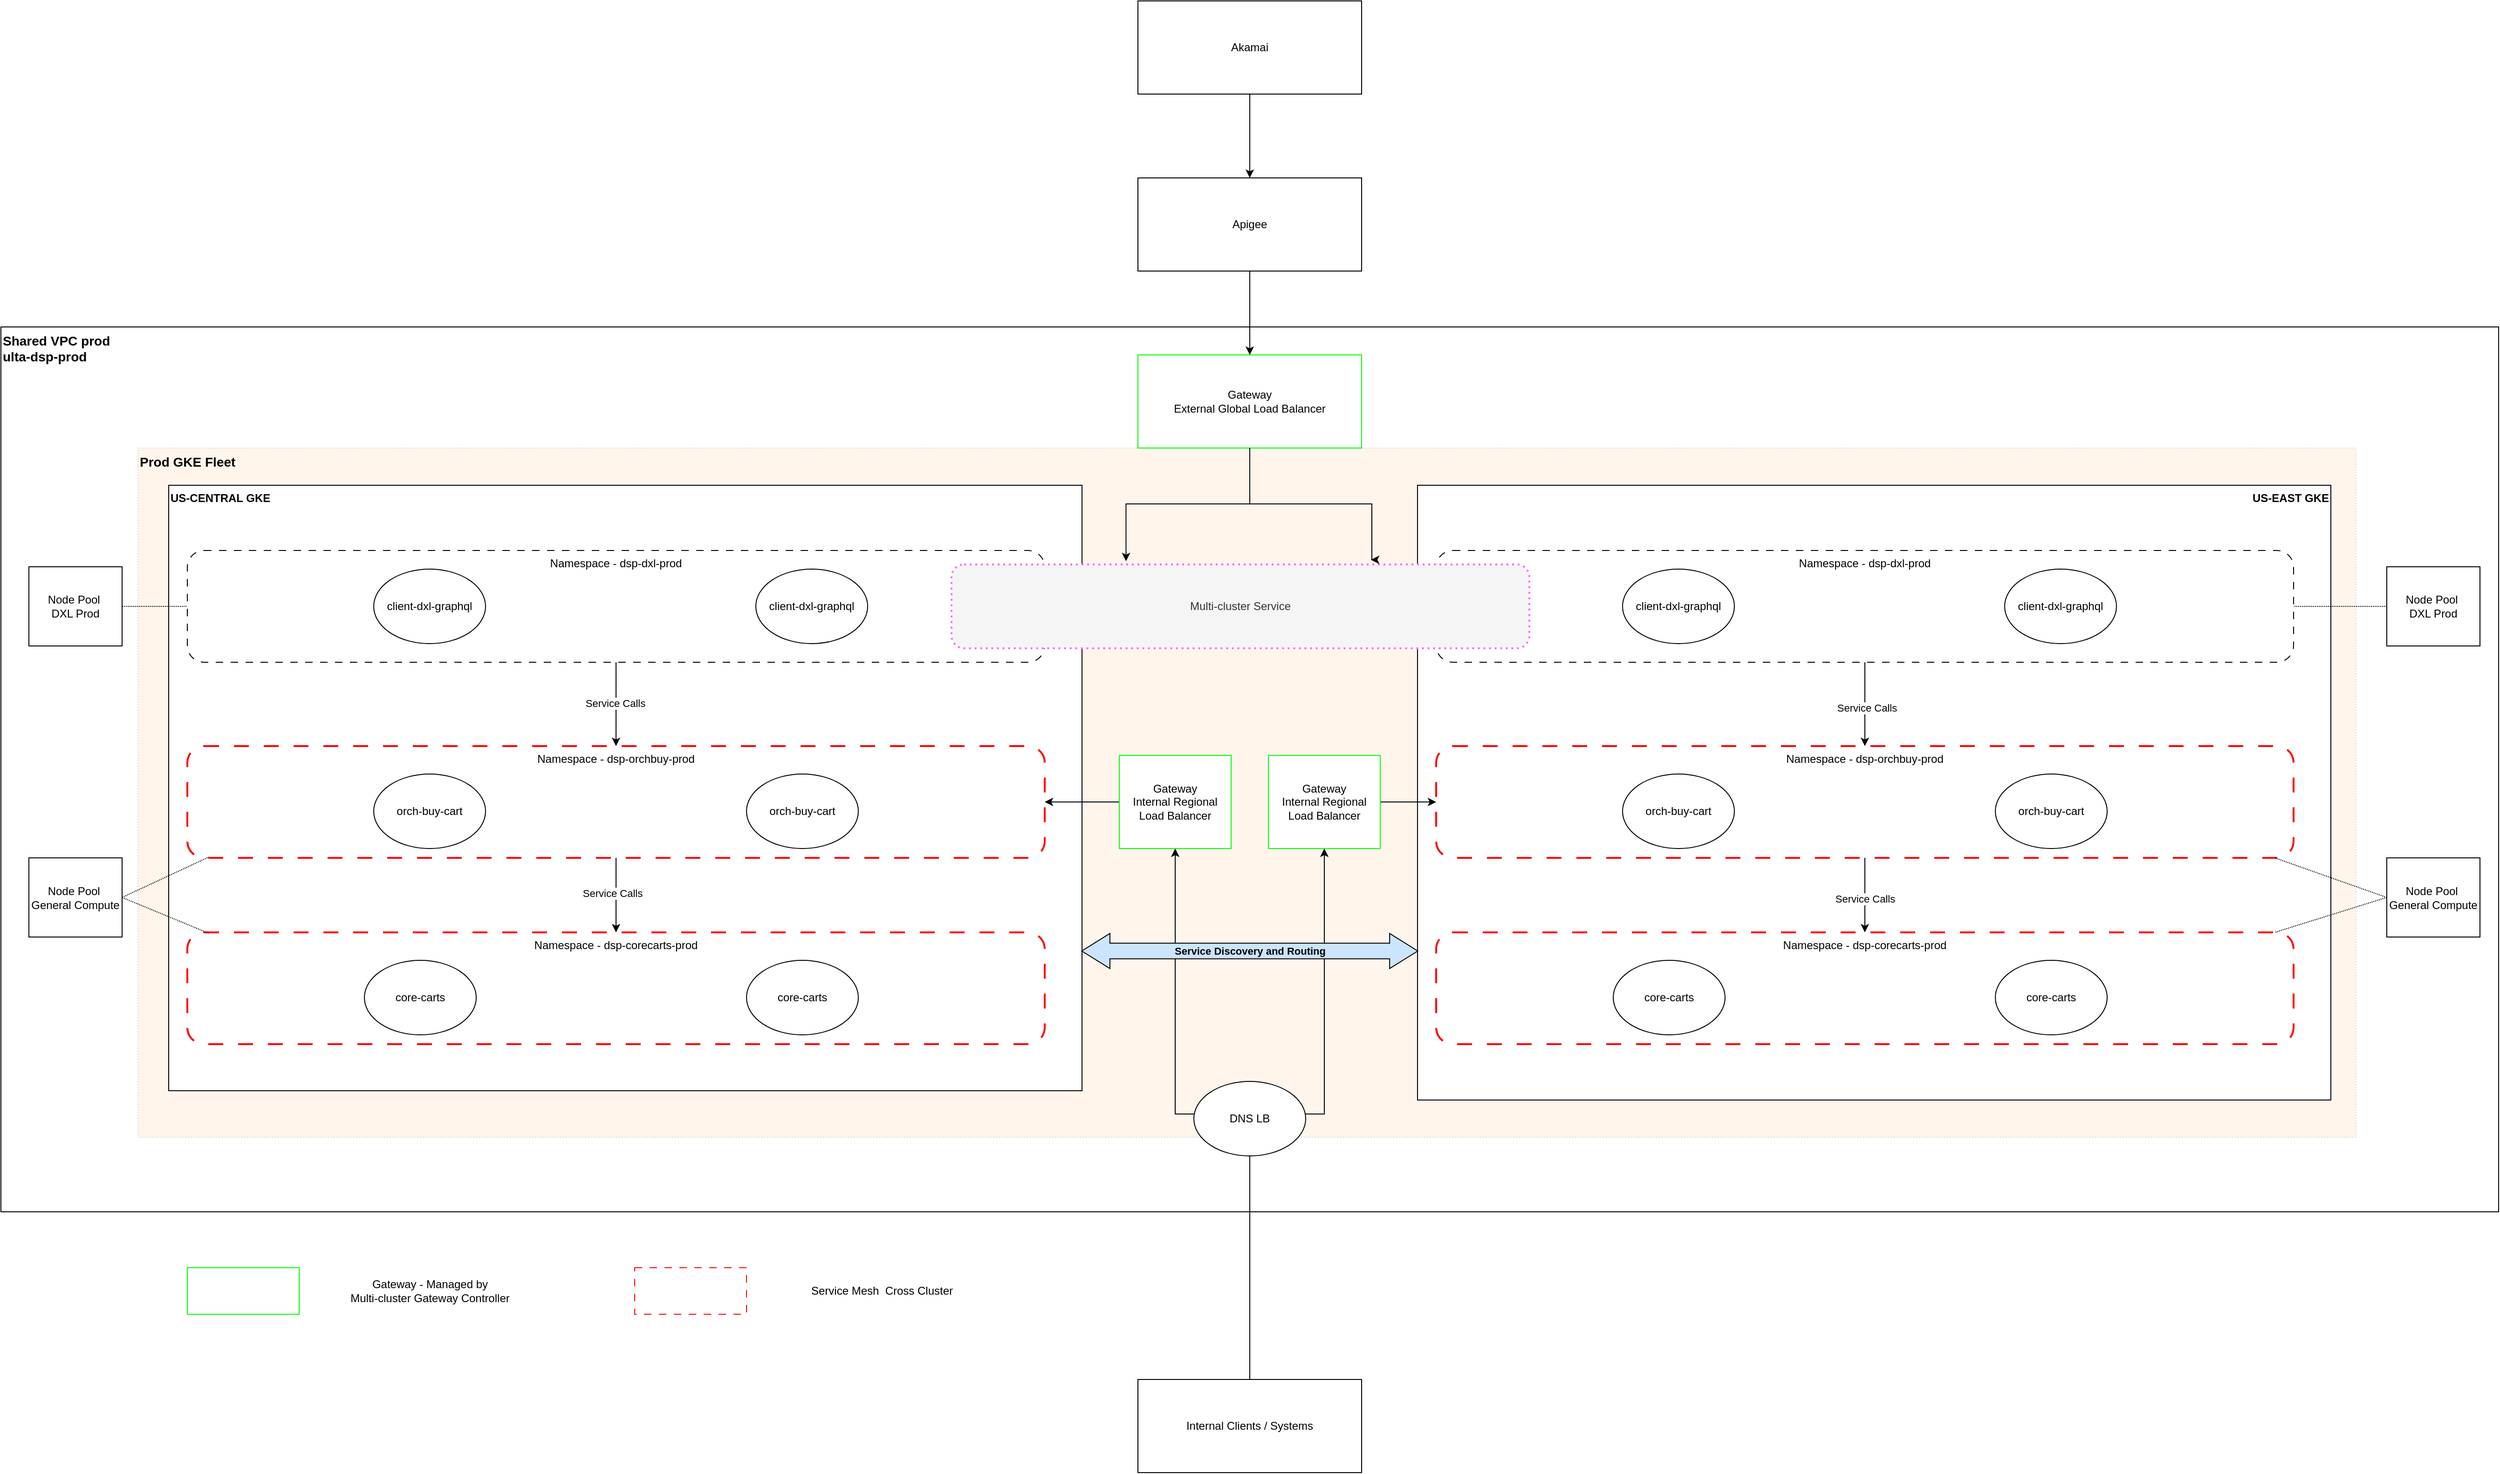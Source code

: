 <mxfile version="22.1.21" type="github">
  <diagram name="multi-region" id="RcKfoleNUnb_njqzdtlZ">
    <mxGraphModel dx="4042" dy="2692" grid="1" gridSize="10" guides="1" tooltips="1" connect="1" arrows="1" fold="1" page="1" pageScale="1" pageWidth="850" pageHeight="1100" math="0" shadow="0">
      <root>
        <mxCell id="0" />
        <mxCell id="1" parent="0" />
        <mxCell id="jCWdny8o6_WcaCbqRE-o-86" value="&lt;font style=&quot;font-size: 14px;&quot;&gt;&lt;b&gt;Shared VPC prod&lt;br&gt;ulta-dsp-prod&lt;/b&gt;&lt;/font&gt;" style="rounded=0;whiteSpace=wrap;html=1;align=left;verticalAlign=top;" vertex="1" parent="1">
          <mxGeometry x="-120" y="110" width="2680" height="950" as="geometry" />
        </mxCell>
        <mxCell id="jCWdny8o6_WcaCbqRE-o-87" value="&lt;span style=&quot;font-size: 14px;&quot;&gt;&lt;b&gt;Prod GKE Fleet&lt;/b&gt;&lt;/span&gt;" style="rounded=0;whiteSpace=wrap;html=1;align=left;verticalAlign=top;dashed=1;dashPattern=1 2;fillColor=#ffcc99;strokeColor=#36393d;opacity=20;" vertex="1" parent="1">
          <mxGeometry x="27" y="240" width="2380" height="740" as="geometry" />
        </mxCell>
        <mxCell id="jCWdny8o6_WcaCbqRE-o-1" value="&lt;b&gt;US-CENTRAL GKE&lt;/b&gt;" style="rounded=0;whiteSpace=wrap;html=1;verticalAlign=top;align=left;" vertex="1" parent="1">
          <mxGeometry x="60" y="280" width="980" height="650" as="geometry" />
        </mxCell>
        <mxCell id="jCWdny8o6_WcaCbqRE-o-74" style="edgeStyle=orthogonalEdgeStyle;rounded=0;orthogonalLoop=1;jettySize=auto;html=1;exitX=0.5;exitY=1;exitDx=0;exitDy=0;" edge="1" parent="1" source="jCWdny8o6_WcaCbqRE-o-18" target="jCWdny8o6_WcaCbqRE-o-25">
          <mxGeometry relative="1" as="geometry" />
        </mxCell>
        <mxCell id="jCWdny8o6_WcaCbqRE-o-75" value="Service Calls" style="edgeLabel;html=1;align=center;verticalAlign=middle;resizable=0;points=[];" vertex="1" connectable="0" parent="jCWdny8o6_WcaCbqRE-o-74">
          <mxGeometry x="-0.022" y="-1" relative="1" as="geometry">
            <mxPoint as="offset" />
          </mxGeometry>
        </mxCell>
        <mxCell id="jCWdny8o6_WcaCbqRE-o-18" value="Namespace - dsp-dxl-prod" style="rounded=1;whiteSpace=wrap;html=1;verticalAlign=top;dashed=1;dashPattern=8 8;" vertex="1" parent="1">
          <mxGeometry x="80" y="350" width="920" height="120" as="geometry" />
        </mxCell>
        <mxCell id="jCWdny8o6_WcaCbqRE-o-76" style="edgeStyle=orthogonalEdgeStyle;rounded=0;orthogonalLoop=1;jettySize=auto;html=1;exitX=0.5;exitY=1;exitDx=0;exitDy=0;entryX=0.5;entryY=0;entryDx=0;entryDy=0;" edge="1" parent="1" source="jCWdny8o6_WcaCbqRE-o-25" target="jCWdny8o6_WcaCbqRE-o-26">
          <mxGeometry relative="1" as="geometry" />
        </mxCell>
        <mxCell id="jCWdny8o6_WcaCbqRE-o-77" value="Service Calls" style="edgeLabel;html=1;align=center;verticalAlign=middle;resizable=0;points=[];" vertex="1" connectable="0" parent="jCWdny8o6_WcaCbqRE-o-76">
          <mxGeometry x="-0.05" y="-4" relative="1" as="geometry">
            <mxPoint as="offset" />
          </mxGeometry>
        </mxCell>
        <mxCell id="jCWdny8o6_WcaCbqRE-o-25" value="Namespace - dsp-orchbuy-prod" style="rounded=1;whiteSpace=wrap;html=1;verticalAlign=top;dashed=1;dashPattern=8 8;strokeColor=#FF0000;strokeWidth=2;" vertex="1" parent="1">
          <mxGeometry x="80" y="560" width="920" height="120" as="geometry" />
        </mxCell>
        <mxCell id="jCWdny8o6_WcaCbqRE-o-26" value="Namespace - dsp-corecarts-prod" style="rounded=1;whiteSpace=wrap;html=1;verticalAlign=top;dashed=1;dashPattern=8 8;strokeColor=#FF0000;strokeWidth=2;" vertex="1" parent="1">
          <mxGeometry x="80" y="760" width="920" height="120" as="geometry" />
        </mxCell>
        <mxCell id="jCWdny8o6_WcaCbqRE-o-31" value="client-dxl-graphql" style="ellipse;whiteSpace=wrap;html=1;" vertex="1" parent="1">
          <mxGeometry x="280" y="370" width="120" height="80" as="geometry" />
        </mxCell>
        <mxCell id="jCWdny8o6_WcaCbqRE-o-32" value="client-dxl-graphql" style="ellipse;whiteSpace=wrap;html=1;" vertex="1" parent="1">
          <mxGeometry x="690" y="370" width="120" height="80" as="geometry" />
        </mxCell>
        <mxCell id="jCWdny8o6_WcaCbqRE-o-33" value="orch-buy-cart" style="ellipse;whiteSpace=wrap;html=1;" vertex="1" parent="1">
          <mxGeometry x="280" y="590" width="120" height="80" as="geometry" />
        </mxCell>
        <mxCell id="jCWdny8o6_WcaCbqRE-o-34" value="orch-buy-cart" style="ellipse;whiteSpace=wrap;html=1;" vertex="1" parent="1">
          <mxGeometry x="680" y="590" width="120" height="80" as="geometry" />
        </mxCell>
        <mxCell id="jCWdny8o6_WcaCbqRE-o-35" value="core-carts" style="ellipse;whiteSpace=wrap;html=1;" vertex="1" parent="1">
          <mxGeometry x="270" y="790" width="120" height="80" as="geometry" />
        </mxCell>
        <mxCell id="jCWdny8o6_WcaCbqRE-o-36" value="core-carts" style="ellipse;whiteSpace=wrap;html=1;" vertex="1" parent="1">
          <mxGeometry x="680" y="790" width="120" height="80" as="geometry" />
        </mxCell>
        <mxCell id="jCWdny8o6_WcaCbqRE-o-37" value="&lt;b&gt;US-EAST GKE&lt;/b&gt;" style="rounded=0;whiteSpace=wrap;html=1;verticalAlign=top;align=right;" vertex="1" parent="1">
          <mxGeometry x="1400" y="280" width="980" height="660" as="geometry" />
        </mxCell>
        <mxCell id="jCWdny8o6_WcaCbqRE-o-78" style="edgeStyle=orthogonalEdgeStyle;rounded=0;orthogonalLoop=1;jettySize=auto;html=1;" edge="1" parent="1" source="jCWdny8o6_WcaCbqRE-o-38" target="jCWdny8o6_WcaCbqRE-o-39">
          <mxGeometry relative="1" as="geometry" />
        </mxCell>
        <mxCell id="jCWdny8o6_WcaCbqRE-o-79" value="Service Calls" style="edgeLabel;html=1;align=center;verticalAlign=middle;resizable=0;points=[];" vertex="1" connectable="0" parent="jCWdny8o6_WcaCbqRE-o-78">
          <mxGeometry x="0.089" y="2" relative="1" as="geometry">
            <mxPoint as="offset" />
          </mxGeometry>
        </mxCell>
        <mxCell id="jCWdny8o6_WcaCbqRE-o-38" value="Namespace - dsp-dxl-prod" style="rounded=1;whiteSpace=wrap;html=1;verticalAlign=top;dashed=1;dashPattern=8 8;" vertex="1" parent="1">
          <mxGeometry x="1420" y="350" width="920" height="120" as="geometry" />
        </mxCell>
        <mxCell id="jCWdny8o6_WcaCbqRE-o-80" style="edgeStyle=orthogonalEdgeStyle;rounded=0;orthogonalLoop=1;jettySize=auto;html=1;exitX=0.5;exitY=1;exitDx=0;exitDy=0;entryX=0.5;entryY=0;entryDx=0;entryDy=0;" edge="1" parent="1" source="jCWdny8o6_WcaCbqRE-o-39" target="jCWdny8o6_WcaCbqRE-o-40">
          <mxGeometry relative="1" as="geometry" />
        </mxCell>
        <mxCell id="jCWdny8o6_WcaCbqRE-o-81" value="Service Calls" style="edgeLabel;html=1;align=center;verticalAlign=middle;resizable=0;points=[];" vertex="1" connectable="0" parent="jCWdny8o6_WcaCbqRE-o-80">
          <mxGeometry x="0.1" relative="1" as="geometry">
            <mxPoint as="offset" />
          </mxGeometry>
        </mxCell>
        <mxCell id="jCWdny8o6_WcaCbqRE-o-39" value="Namespace - dsp-orchbuy-prod" style="rounded=1;whiteSpace=wrap;html=1;verticalAlign=top;dashed=1;dashPattern=8 8;strokeColor=#FF0000;strokeWidth=2;" vertex="1" parent="1">
          <mxGeometry x="1420" y="560" width="920" height="120" as="geometry" />
        </mxCell>
        <mxCell id="jCWdny8o6_WcaCbqRE-o-40" value="Namespace - dsp-corecarts-prod" style="rounded=1;whiteSpace=wrap;html=1;verticalAlign=top;dashed=1;dashPattern=8 8;strokeColor=#FF0000;strokeWidth=2;" vertex="1" parent="1">
          <mxGeometry x="1420" y="760" width="920" height="120" as="geometry" />
        </mxCell>
        <mxCell id="jCWdny8o6_WcaCbqRE-o-41" value="client-dxl-graphql" style="ellipse;whiteSpace=wrap;html=1;" vertex="1" parent="1">
          <mxGeometry x="1620" y="370" width="120" height="80" as="geometry" />
        </mxCell>
        <mxCell id="jCWdny8o6_WcaCbqRE-o-42" value="client-dxl-graphql" style="ellipse;whiteSpace=wrap;html=1;" vertex="1" parent="1">
          <mxGeometry x="2030" y="370" width="120" height="80" as="geometry" />
        </mxCell>
        <mxCell id="jCWdny8o6_WcaCbqRE-o-43" value="orch-buy-cart" style="ellipse;whiteSpace=wrap;html=1;" vertex="1" parent="1">
          <mxGeometry x="1620" y="590" width="120" height="80" as="geometry" />
        </mxCell>
        <mxCell id="jCWdny8o6_WcaCbqRE-o-44" value="orch-buy-cart" style="ellipse;whiteSpace=wrap;html=1;" vertex="1" parent="1">
          <mxGeometry x="2020" y="590" width="120" height="80" as="geometry" />
        </mxCell>
        <mxCell id="jCWdny8o6_WcaCbqRE-o-45" value="core-carts" style="ellipse;whiteSpace=wrap;html=1;" vertex="1" parent="1">
          <mxGeometry x="1610" y="790" width="120" height="80" as="geometry" />
        </mxCell>
        <mxCell id="jCWdny8o6_WcaCbqRE-o-46" value="core-carts" style="ellipse;whiteSpace=wrap;html=1;" vertex="1" parent="1">
          <mxGeometry x="2020" y="790" width="120" height="80" as="geometry" />
        </mxCell>
        <mxCell id="jCWdny8o6_WcaCbqRE-o-47" value="Gateway&lt;br&gt;External Global Load Balancer" style="rounded=0;whiteSpace=wrap;html=1;strokeColor=#00FF00;" vertex="1" parent="1">
          <mxGeometry x="1100" y="140" width="240" height="100" as="geometry" />
        </mxCell>
        <mxCell id="jCWdny8o6_WcaCbqRE-o-52" style="edgeStyle=orthogonalEdgeStyle;rounded=0;orthogonalLoop=1;jettySize=auto;html=1;exitX=0;exitY=0.5;exitDx=0;exitDy=0;entryX=1;entryY=0.5;entryDx=0;entryDy=0;" edge="1" parent="1" source="jCWdny8o6_WcaCbqRE-o-48" target="jCWdny8o6_WcaCbqRE-o-25">
          <mxGeometry relative="1" as="geometry" />
        </mxCell>
        <mxCell id="jCWdny8o6_WcaCbqRE-o-48" value="Gateway&lt;br&gt;Internal Regional Load Balancer" style="rounded=0;whiteSpace=wrap;html=1;strokeColor=#00FF00;" vertex="1" parent="1">
          <mxGeometry x="1080" y="570" width="120" height="100" as="geometry" />
        </mxCell>
        <mxCell id="jCWdny8o6_WcaCbqRE-o-53" style="edgeStyle=orthogonalEdgeStyle;rounded=0;orthogonalLoop=1;jettySize=auto;html=1;exitX=1;exitY=0.5;exitDx=0;exitDy=0;" edge="1" parent="1" source="jCWdny8o6_WcaCbqRE-o-49" target="jCWdny8o6_WcaCbqRE-o-39">
          <mxGeometry relative="1" as="geometry" />
        </mxCell>
        <mxCell id="jCWdny8o6_WcaCbqRE-o-49" value="Gateway&lt;br&gt;Internal Regional Load Balancer" style="rounded=0;whiteSpace=wrap;html=1;strokeColor=#00FF00;" vertex="1" parent="1">
          <mxGeometry x="1240" y="570" width="120" height="100" as="geometry" />
        </mxCell>
        <mxCell id="jCWdny8o6_WcaCbqRE-o-62" style="edgeStyle=orthogonalEdgeStyle;rounded=0;orthogonalLoop=1;jettySize=auto;html=1;exitX=0.5;exitY=1;exitDx=0;exitDy=0;entryX=0.5;entryY=0;entryDx=0;entryDy=0;" edge="1" parent="1" source="jCWdny8o6_WcaCbqRE-o-61" target="jCWdny8o6_WcaCbqRE-o-47">
          <mxGeometry relative="1" as="geometry" />
        </mxCell>
        <mxCell id="jCWdny8o6_WcaCbqRE-o-61" value="Apigee" style="rounded=0;whiteSpace=wrap;html=1;" vertex="1" parent="1">
          <mxGeometry x="1100" y="-50" width="240" height="100" as="geometry" />
        </mxCell>
        <mxCell id="jCWdny8o6_WcaCbqRE-o-64" style="edgeStyle=orthogonalEdgeStyle;rounded=0;orthogonalLoop=1;jettySize=auto;html=1;exitX=0.5;exitY=1;exitDx=0;exitDy=0;entryX=0.5;entryY=0;entryDx=0;entryDy=0;" edge="1" parent="1" source="jCWdny8o6_WcaCbqRE-o-63" target="jCWdny8o6_WcaCbqRE-o-61">
          <mxGeometry relative="1" as="geometry" />
        </mxCell>
        <mxCell id="jCWdny8o6_WcaCbqRE-o-63" value="Akamai" style="rounded=0;whiteSpace=wrap;html=1;" vertex="1" parent="1">
          <mxGeometry x="1100" y="-240" width="240" height="100" as="geometry" />
        </mxCell>
        <mxCell id="jCWdny8o6_WcaCbqRE-o-68" value="Multi-cluster Service" style="rounded=1;whiteSpace=wrap;html=1;fillColor=#f5f5f5;strokeColor=#FF66FF;dashed=1;dashPattern=1 2;fontColor=#333333;strokeWidth=2;" vertex="1" parent="1">
          <mxGeometry x="900" y="365" width="620" height="90" as="geometry" />
        </mxCell>
        <mxCell id="jCWdny8o6_WcaCbqRE-o-69" style="edgeStyle=orthogonalEdgeStyle;rounded=0;orthogonalLoop=1;jettySize=auto;html=1;exitX=0.5;exitY=1;exitDx=0;exitDy=0;entryX=0.302;entryY=-0.039;entryDx=0;entryDy=0;entryPerimeter=0;" edge="1" parent="1" source="jCWdny8o6_WcaCbqRE-o-47" target="jCWdny8o6_WcaCbqRE-o-68">
          <mxGeometry relative="1" as="geometry">
            <Array as="points">
              <mxPoint x="1220" y="300" />
              <mxPoint x="1087" y="300" />
            </Array>
          </mxGeometry>
        </mxCell>
        <mxCell id="jCWdny8o6_WcaCbqRE-o-70" style="edgeStyle=orthogonalEdgeStyle;rounded=0;orthogonalLoop=1;jettySize=auto;html=1;exitX=0.5;exitY=1;exitDx=0;exitDy=0;" edge="1" parent="1" source="jCWdny8o6_WcaCbqRE-o-47">
          <mxGeometry relative="1" as="geometry">
            <mxPoint x="1350" y="360" as="targetPoint" />
            <Array as="points">
              <mxPoint x="1220" y="300" />
              <mxPoint x="1351" y="300" />
            </Array>
          </mxGeometry>
        </mxCell>
        <mxCell id="jCWdny8o6_WcaCbqRE-o-71" value="" style="rounded=0;whiteSpace=wrap;html=1;strokeColor=#00FF00;" vertex="1" parent="1">
          <mxGeometry x="80" y="1120" width="120" height="50" as="geometry" />
        </mxCell>
        <mxCell id="jCWdny8o6_WcaCbqRE-o-72" value="Gateway - Managed by &lt;br&gt;Multi-cluster Gateway Controller" style="text;html=1;align=center;verticalAlign=middle;resizable=0;points=[];autosize=1;strokeColor=none;fillColor=none;" vertex="1" parent="1">
          <mxGeometry x="245" y="1125" width="190" height="40" as="geometry" />
        </mxCell>
        <mxCell id="jCWdny8o6_WcaCbqRE-o-83" style="edgeStyle=orthogonalEdgeStyle;rounded=0;orthogonalLoop=1;jettySize=auto;html=1;exitX=0.5;exitY=0;exitDx=0;exitDy=0;entryX=0.5;entryY=1;entryDx=0;entryDy=0;" edge="1" parent="1" source="jCWdny8o6_WcaCbqRE-o-82" target="jCWdny8o6_WcaCbqRE-o-48">
          <mxGeometry relative="1" as="geometry" />
        </mxCell>
        <mxCell id="jCWdny8o6_WcaCbqRE-o-84" style="edgeStyle=orthogonalEdgeStyle;rounded=0;orthogonalLoop=1;jettySize=auto;html=1;exitX=0.5;exitY=0;exitDx=0;exitDy=0;entryX=0.5;entryY=1;entryDx=0;entryDy=0;" edge="1" parent="1" source="jCWdny8o6_WcaCbqRE-o-82" target="jCWdny8o6_WcaCbqRE-o-49">
          <mxGeometry relative="1" as="geometry" />
        </mxCell>
        <mxCell id="jCWdny8o6_WcaCbqRE-o-82" value="Internal Clients / Systems" style="rounded=0;whiteSpace=wrap;html=1;" vertex="1" parent="1">
          <mxGeometry x="1100" y="1240" width="240" height="100" as="geometry" />
        </mxCell>
        <mxCell id="jCWdny8o6_WcaCbqRE-o-85" value="DNS LB" style="ellipse;whiteSpace=wrap;html=1;" vertex="1" parent="1">
          <mxGeometry x="1160" y="920" width="120" height="80" as="geometry" />
        </mxCell>
        <mxCell id="jCWdny8o6_WcaCbqRE-o-88" value="" style="rounded=0;whiteSpace=wrap;html=1;strokeColor=#FF0000;dashed=1;dashPattern=8 8;" vertex="1" parent="1">
          <mxGeometry x="560" y="1120" width="120" height="50" as="geometry" />
        </mxCell>
        <mxCell id="jCWdny8o6_WcaCbqRE-o-89" value="Service Mesh&amp;nbsp; Cross Cluster" style="text;html=1;align=center;verticalAlign=middle;resizable=0;points=[];autosize=1;strokeColor=none;fillColor=none;" vertex="1" parent="1">
          <mxGeometry x="735" y="1130" width="180" height="30" as="geometry" />
        </mxCell>
        <mxCell id="jCWdny8o6_WcaCbqRE-o-94" value="" style="shape=flexArrow;endArrow=classic;startArrow=classic;html=1;rounded=0;exitX=1.001;exitY=0.795;exitDx=0;exitDy=0;exitPerimeter=0;width=16.667;endSize=9.73;startSize=9.73;fillColor=#cce5ff;strokeColor=default;labelBackgroundColor=none;" edge="1" parent="1">
          <mxGeometry width="100" height="100" relative="1" as="geometry">
            <mxPoint x="1039.24" y="780" as="sourcePoint" />
            <mxPoint x="1400.77" y="780" as="targetPoint" />
          </mxGeometry>
        </mxCell>
        <mxCell id="jCWdny8o6_WcaCbqRE-o-100" value="Service Discovery and Routing" style="edgeLabel;html=1;align=center;verticalAlign=middle;resizable=0;points=[];labelBackgroundColor=none;fontStyle=1" vertex="1" connectable="0" parent="jCWdny8o6_WcaCbqRE-o-94">
          <mxGeometry x="0.074" y="-6" relative="1" as="geometry">
            <mxPoint x="-13" y="-6" as="offset" />
          </mxGeometry>
        </mxCell>
        <mxCell id="jCWdny8o6_WcaCbqRE-o-106" style="edgeStyle=orthogonalEdgeStyle;rounded=0;orthogonalLoop=1;jettySize=auto;html=1;exitX=1;exitY=0.5;exitDx=0;exitDy=0;entryX=0;entryY=0.5;entryDx=0;entryDy=0;dashed=1;dashPattern=1 1;endArrow=none;endFill=0;" edge="1" parent="1" source="jCWdny8o6_WcaCbqRE-o-102" target="jCWdny8o6_WcaCbqRE-o-18">
          <mxGeometry relative="1" as="geometry" />
        </mxCell>
        <mxCell id="jCWdny8o6_WcaCbqRE-o-102" value="Node Pool&amp;nbsp; &lt;br&gt;DXL Prod" style="rounded=0;whiteSpace=wrap;html=1;" vertex="1" parent="1">
          <mxGeometry x="-90" y="367.5" width="100" height="85" as="geometry" />
        </mxCell>
        <mxCell id="jCWdny8o6_WcaCbqRE-o-103" value="Node Pool&amp;nbsp; &lt;br&gt;General Compute" style="rounded=0;whiteSpace=wrap;html=1;" vertex="1" parent="1">
          <mxGeometry x="-90" y="680" width="100" height="85" as="geometry" />
        </mxCell>
        <mxCell id="jCWdny8o6_WcaCbqRE-o-104" style="rounded=0;orthogonalLoop=1;jettySize=auto;html=1;exitX=1;exitY=0.5;exitDx=0;exitDy=0;entryX=0.025;entryY=0.993;entryDx=0;entryDy=0;entryPerimeter=0;endArrow=none;endFill=0;dashed=1;dashPattern=1 1;" edge="1" parent="1" source="jCWdny8o6_WcaCbqRE-o-103" target="jCWdny8o6_WcaCbqRE-o-25">
          <mxGeometry relative="1" as="geometry" />
        </mxCell>
        <mxCell id="jCWdny8o6_WcaCbqRE-o-105" style="rounded=0;orthogonalLoop=1;jettySize=auto;html=1;exitX=1;exitY=0.5;exitDx=0;exitDy=0;entryX=0.025;entryY=0.008;entryDx=0;entryDy=0;entryPerimeter=0;endArrow=none;endFill=0;dashed=1;dashPattern=1 1;" edge="1" parent="1" source="jCWdny8o6_WcaCbqRE-o-103" target="jCWdny8o6_WcaCbqRE-o-26">
          <mxGeometry relative="1" as="geometry" />
        </mxCell>
        <mxCell id="jCWdny8o6_WcaCbqRE-o-111" style="edgeStyle=orthogonalEdgeStyle;rounded=0;orthogonalLoop=1;jettySize=auto;html=1;exitX=0;exitY=0.5;exitDx=0;exitDy=0;endArrow=none;endFill=0;dashed=1;dashPattern=1 1;" edge="1" parent="1" source="jCWdny8o6_WcaCbqRE-o-107" target="jCWdny8o6_WcaCbqRE-o-38">
          <mxGeometry relative="1" as="geometry" />
        </mxCell>
        <mxCell id="jCWdny8o6_WcaCbqRE-o-107" value="Node Pool&amp;nbsp; &lt;br&gt;DXL Prod" style="rounded=0;whiteSpace=wrap;html=1;" vertex="1" parent="1">
          <mxGeometry x="2440" y="367.5" width="100" height="85" as="geometry" />
        </mxCell>
        <mxCell id="jCWdny8o6_WcaCbqRE-o-108" value="Node Pool&amp;nbsp; &lt;br&gt;General Compute" style="rounded=0;whiteSpace=wrap;html=1;" vertex="1" parent="1">
          <mxGeometry x="2440" y="680" width="100" height="85" as="geometry" />
        </mxCell>
        <mxCell id="jCWdny8o6_WcaCbqRE-o-109" style="rounded=0;orthogonalLoop=1;jettySize=auto;html=1;exitX=0;exitY=0.5;exitDx=0;exitDy=0;entryX=0.978;entryY=1;entryDx=0;entryDy=0;entryPerimeter=0;dashed=1;dashPattern=1 1;endArrow=none;endFill=0;" edge="1" parent="1" source="jCWdny8o6_WcaCbqRE-o-108" target="jCWdny8o6_WcaCbqRE-o-39">
          <mxGeometry relative="1" as="geometry" />
        </mxCell>
        <mxCell id="jCWdny8o6_WcaCbqRE-o-110" style="rounded=0;orthogonalLoop=1;jettySize=auto;html=1;exitX=0;exitY=0.5;exitDx=0;exitDy=0;entryX=0.978;entryY=0;entryDx=0;entryDy=0;entryPerimeter=0;dashed=1;dashPattern=1 1;endArrow=none;endFill=0;" edge="1" parent="1" source="jCWdny8o6_WcaCbqRE-o-108" target="jCWdny8o6_WcaCbqRE-o-40">
          <mxGeometry relative="1" as="geometry" />
        </mxCell>
      </root>
    </mxGraphModel>
  </diagram>
</mxfile>
